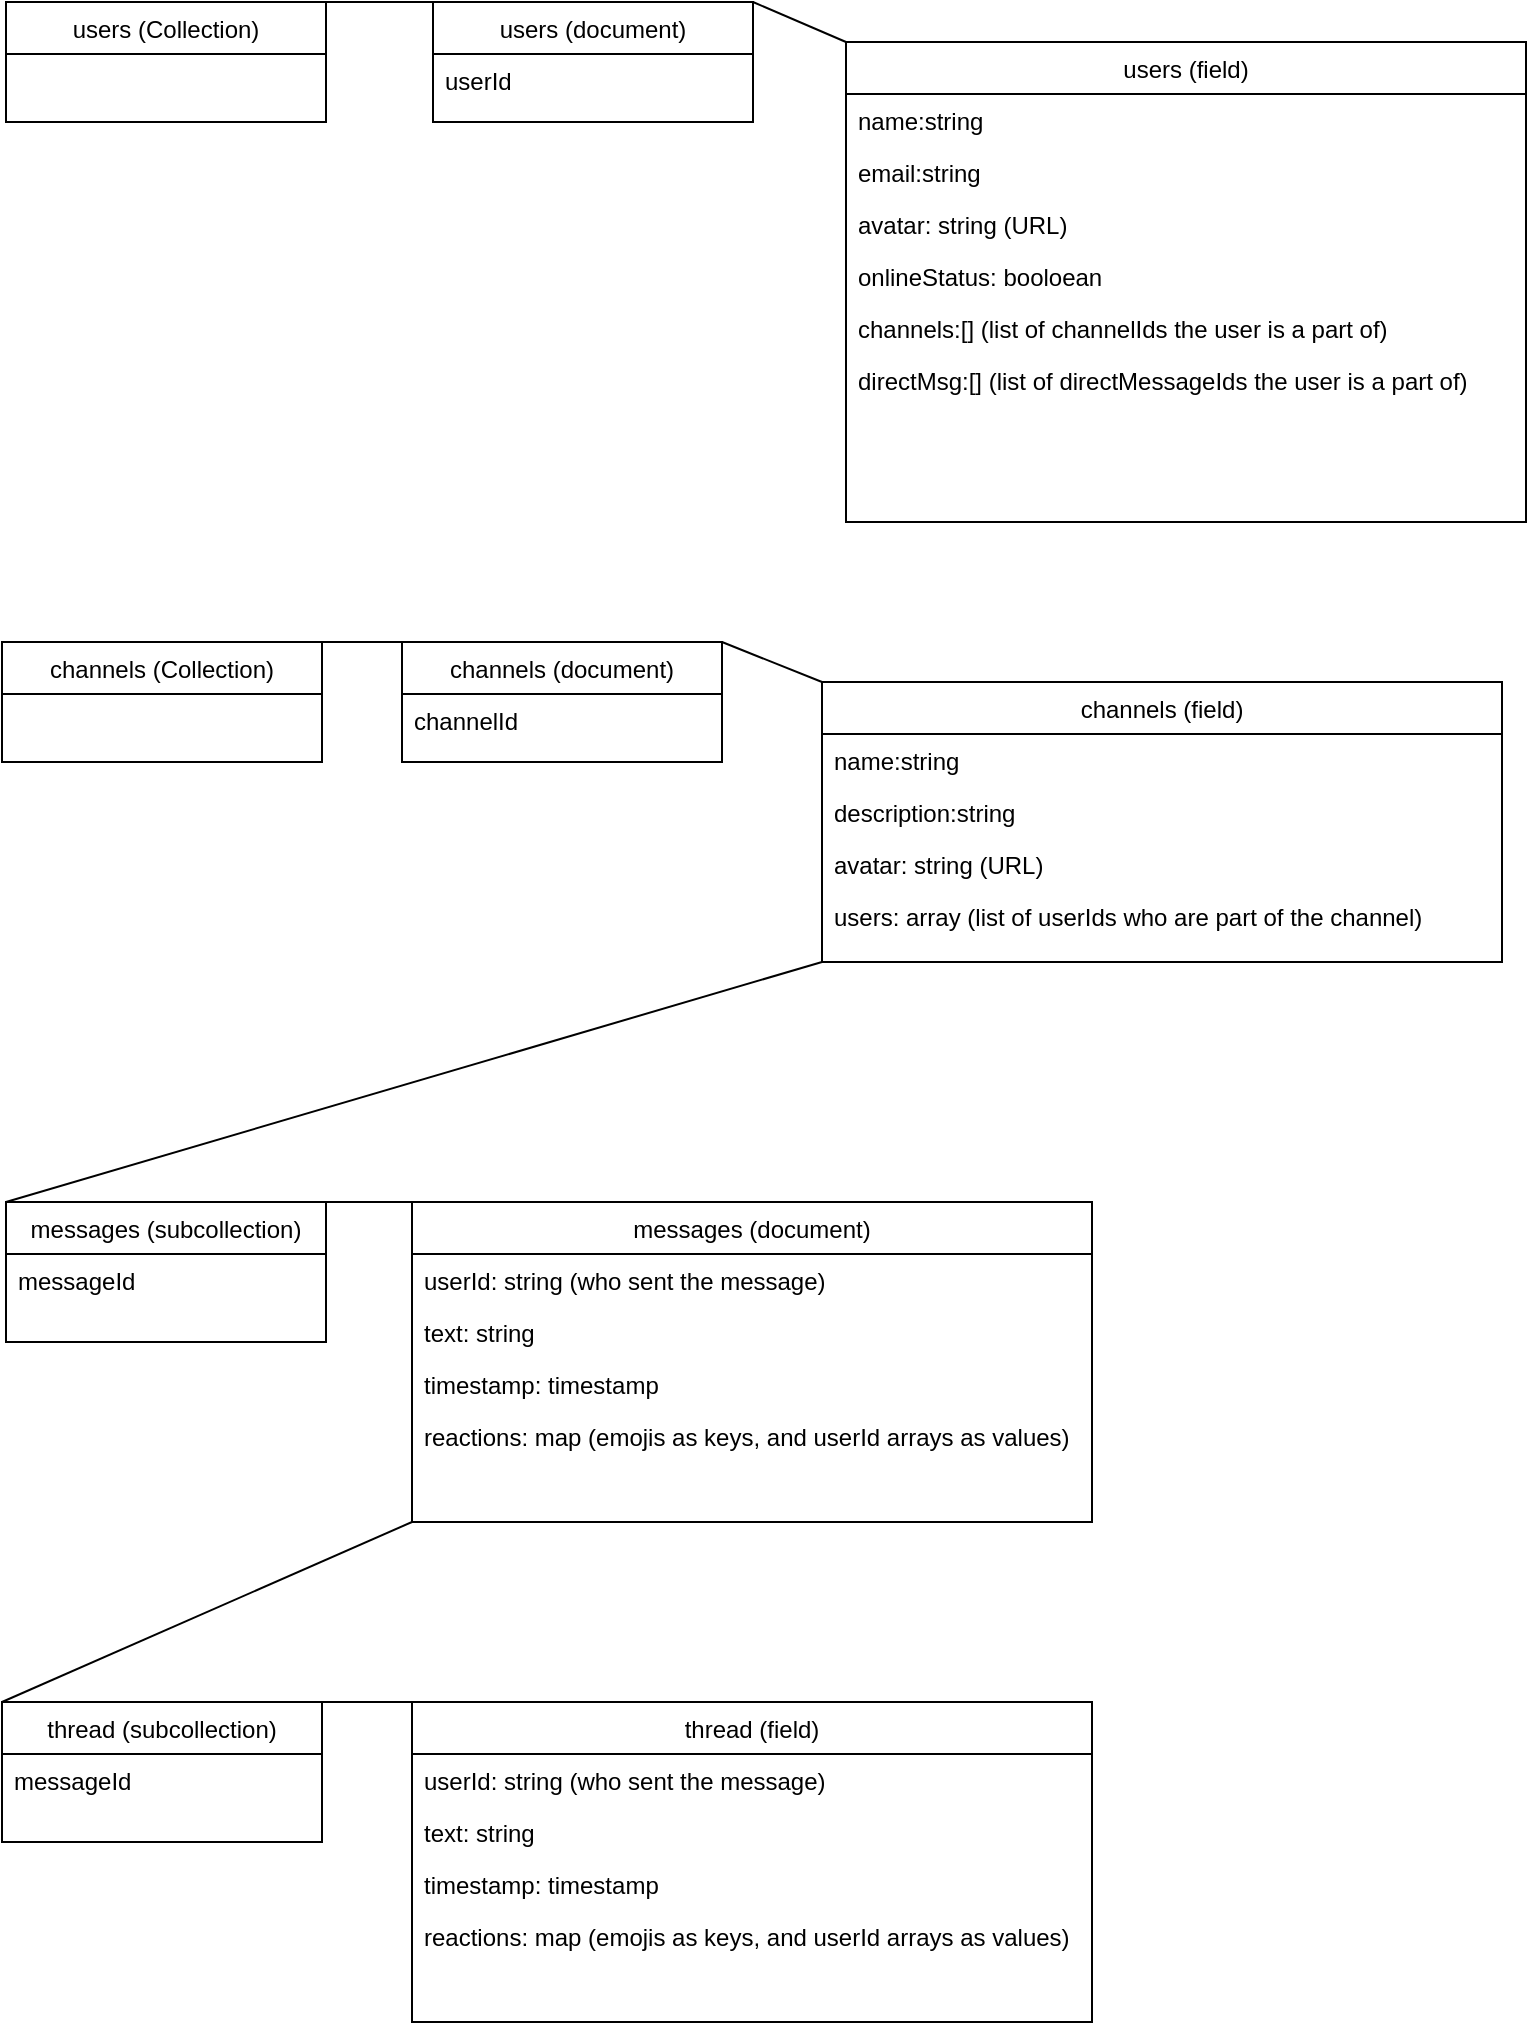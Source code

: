 <mxfile version="22.0.3" type="device">
  <diagram id="C5RBs43oDa-KdzZeNtuy" name="Page-1">
    <mxGraphModel dx="1472" dy="1187" grid="1" gridSize="10" guides="1" tooltips="1" connect="1" arrows="1" fold="1" page="1" pageScale="1" pageWidth="827" pageHeight="1169" math="0" shadow="0">
      <root>
        <mxCell id="WIyWlLk6GJQsqaUBKTNV-0" />
        <mxCell id="WIyWlLk6GJQsqaUBKTNV-1" parent="WIyWlLk6GJQsqaUBKTNV-0" />
        <mxCell id="dhK8YfglPMhBLmuSwS-A-0" value="users (Collection)" style="swimlane;fontStyle=0;align=center;verticalAlign=top;childLayout=stackLayout;horizontal=1;startSize=26;horizontalStack=0;resizeParent=1;resizeLast=0;collapsible=1;marginBottom=0;rounded=0;shadow=0;strokeWidth=1;" parent="WIyWlLk6GJQsqaUBKTNV-1" vertex="1">
          <mxGeometry x="40" y="20" width="160" height="60" as="geometry">
            <mxRectangle x="60" y="600" width="160" height="26" as="alternateBounds" />
          </mxGeometry>
        </mxCell>
        <mxCell id="dhK8YfglPMhBLmuSwS-A-7" value="users (document)" style="swimlane;fontStyle=0;align=center;verticalAlign=top;childLayout=stackLayout;horizontal=1;startSize=26;horizontalStack=0;resizeParent=1;resizeLast=0;collapsible=1;marginBottom=0;rounded=0;shadow=0;strokeWidth=1;" parent="WIyWlLk6GJQsqaUBKTNV-1" vertex="1">
          <mxGeometry x="253.5" y="20" width="160" height="60" as="geometry">
            <mxRectangle x="60" y="600" width="160" height="26" as="alternateBounds" />
          </mxGeometry>
        </mxCell>
        <mxCell id="dhK8YfglPMhBLmuSwS-A-8" value="userId" style="text;align=left;verticalAlign=top;spacingLeft=4;spacingRight=4;overflow=hidden;rotatable=0;points=[[0,0.5],[1,0.5]];portConstraint=eastwest;" parent="dhK8YfglPMhBLmuSwS-A-7" vertex="1">
          <mxGeometry y="26" width="160" height="26" as="geometry" />
        </mxCell>
        <mxCell id="dhK8YfglPMhBLmuSwS-A-10" value="users (field)" style="swimlane;fontStyle=0;align=center;verticalAlign=top;childLayout=stackLayout;horizontal=1;startSize=26;horizontalStack=0;resizeParent=1;resizeLast=0;collapsible=1;marginBottom=0;rounded=0;shadow=0;strokeWidth=1;" parent="WIyWlLk6GJQsqaUBKTNV-1" vertex="1">
          <mxGeometry x="460" y="40" width="340" height="240" as="geometry">
            <mxRectangle x="490" y="600" width="160" height="26" as="alternateBounds" />
          </mxGeometry>
        </mxCell>
        <mxCell id="dhK8YfglPMhBLmuSwS-A-11" value="name:string" style="text;align=left;verticalAlign=top;spacingLeft=4;spacingRight=4;overflow=hidden;rotatable=0;points=[[0,0.5],[1,0.5]];portConstraint=eastwest;" parent="dhK8YfglPMhBLmuSwS-A-10" vertex="1">
          <mxGeometry y="26" width="340" height="26" as="geometry" />
        </mxCell>
        <mxCell id="dhK8YfglPMhBLmuSwS-A-12" value="email:string" style="text;align=left;verticalAlign=top;spacingLeft=4;spacingRight=4;overflow=hidden;rotatable=0;points=[[0,0.5],[1,0.5]];portConstraint=eastwest;" parent="dhK8YfglPMhBLmuSwS-A-10" vertex="1">
          <mxGeometry y="52" width="340" height="26" as="geometry" />
        </mxCell>
        <mxCell id="dhK8YfglPMhBLmuSwS-A-13" value="avatar: string (URL)" style="text;align=left;verticalAlign=top;spacingLeft=4;spacingRight=4;overflow=hidden;rotatable=0;points=[[0,0.5],[1,0.5]];portConstraint=eastwest;" parent="dhK8YfglPMhBLmuSwS-A-10" vertex="1">
          <mxGeometry y="78" width="340" height="26" as="geometry" />
        </mxCell>
        <mxCell id="dhK8YfglPMhBLmuSwS-A-16" value="onlineStatus: booloean" style="text;align=left;verticalAlign=top;spacingLeft=4;spacingRight=4;overflow=hidden;rotatable=0;points=[[0,0.5],[1,0.5]];portConstraint=eastwest;" parent="dhK8YfglPMhBLmuSwS-A-10" vertex="1">
          <mxGeometry y="104" width="340" height="26" as="geometry" />
        </mxCell>
        <mxCell id="dhK8YfglPMhBLmuSwS-A-14" value="channels:[] (list of channelIds the user is a part of)" style="text;align=left;verticalAlign=top;spacingLeft=4;spacingRight=4;overflow=hidden;rotatable=0;points=[[0,0.5],[1,0.5]];portConstraint=eastwest;" parent="dhK8YfglPMhBLmuSwS-A-10" vertex="1">
          <mxGeometry y="130" width="340" height="26" as="geometry" />
        </mxCell>
        <mxCell id="dhK8YfglPMhBLmuSwS-A-15" value="directMsg:[] (list of directMessageIds the user is a part of)" style="text;align=left;verticalAlign=top;spacingLeft=4;spacingRight=4;overflow=hidden;rotatable=0;points=[[0,0.5],[1,0.5]];portConstraint=eastwest;" parent="dhK8YfglPMhBLmuSwS-A-10" vertex="1">
          <mxGeometry y="156" width="340" height="26" as="geometry" />
        </mxCell>
        <mxCell id="dhK8YfglPMhBLmuSwS-A-27" value="channels (Collection)" style="swimlane;fontStyle=0;align=center;verticalAlign=top;childLayout=stackLayout;horizontal=1;startSize=26;horizontalStack=0;resizeParent=1;resizeLast=0;collapsible=1;marginBottom=0;rounded=0;shadow=0;strokeWidth=1;" parent="WIyWlLk6GJQsqaUBKTNV-1" vertex="1">
          <mxGeometry x="38" y="340" width="160" height="60" as="geometry">
            <mxRectangle x="60" y="600" width="160" height="26" as="alternateBounds" />
          </mxGeometry>
        </mxCell>
        <mxCell id="dhK8YfglPMhBLmuSwS-A-28" value="channels (document)" style="swimlane;fontStyle=0;align=center;verticalAlign=top;childLayout=stackLayout;horizontal=1;startSize=26;horizontalStack=0;resizeParent=1;resizeLast=0;collapsible=1;marginBottom=0;rounded=0;shadow=0;strokeWidth=1;" parent="WIyWlLk6GJQsqaUBKTNV-1" vertex="1">
          <mxGeometry x="238" y="340" width="160" height="60" as="geometry">
            <mxRectangle x="60" y="600" width="160" height="26" as="alternateBounds" />
          </mxGeometry>
        </mxCell>
        <mxCell id="dhK8YfglPMhBLmuSwS-A-29" value="channelId" style="text;align=left;verticalAlign=top;spacingLeft=4;spacingRight=4;overflow=hidden;rotatable=0;points=[[0,0.5],[1,0.5]];portConstraint=eastwest;" parent="dhK8YfglPMhBLmuSwS-A-28" vertex="1">
          <mxGeometry y="26" width="160" height="26" as="geometry" />
        </mxCell>
        <mxCell id="dhK8YfglPMhBLmuSwS-A-30" value="channels (field)" style="swimlane;fontStyle=0;align=center;verticalAlign=top;childLayout=stackLayout;horizontal=1;startSize=26;horizontalStack=0;resizeParent=1;resizeLast=0;collapsible=1;marginBottom=0;rounded=0;shadow=0;strokeWidth=1;" parent="WIyWlLk6GJQsqaUBKTNV-1" vertex="1">
          <mxGeometry x="448" y="360" width="340" height="140" as="geometry">
            <mxRectangle x="490" y="600" width="160" height="26" as="alternateBounds" />
          </mxGeometry>
        </mxCell>
        <mxCell id="dhK8YfglPMhBLmuSwS-A-31" value="name:string" style="text;align=left;verticalAlign=top;spacingLeft=4;spacingRight=4;overflow=hidden;rotatable=0;points=[[0,0.5],[1,0.5]];portConstraint=eastwest;" parent="dhK8YfglPMhBLmuSwS-A-30" vertex="1">
          <mxGeometry y="26" width="340" height="26" as="geometry" />
        </mxCell>
        <mxCell id="dhK8YfglPMhBLmuSwS-A-32" value="description:string" style="text;align=left;verticalAlign=top;spacingLeft=4;spacingRight=4;overflow=hidden;rotatable=0;points=[[0,0.5],[1,0.5]];portConstraint=eastwest;" parent="dhK8YfglPMhBLmuSwS-A-30" vertex="1">
          <mxGeometry y="52" width="340" height="26" as="geometry" />
        </mxCell>
        <mxCell id="dhK8YfglPMhBLmuSwS-A-33" value="avatar: string (URL)" style="text;align=left;verticalAlign=top;spacingLeft=4;spacingRight=4;overflow=hidden;rotatable=0;points=[[0,0.5],[1,0.5]];portConstraint=eastwest;" parent="dhK8YfglPMhBLmuSwS-A-30" vertex="1">
          <mxGeometry y="78" width="340" height="26" as="geometry" />
        </mxCell>
        <mxCell id="dhK8YfglPMhBLmuSwS-A-34" value="users: array (list of userIds who are part of the channel)" style="text;align=left;verticalAlign=top;spacingLeft=4;spacingRight=4;overflow=hidden;rotatable=0;points=[[0,0.5],[1,0.5]];portConstraint=eastwest;" parent="dhK8YfglPMhBLmuSwS-A-30" vertex="1">
          <mxGeometry y="104" width="340" height="26" as="geometry" />
        </mxCell>
        <mxCell id="dhK8YfglPMhBLmuSwS-A-37" value="messages (subcollection)" style="swimlane;fontStyle=0;align=center;verticalAlign=top;childLayout=stackLayout;horizontal=1;startSize=26;horizontalStack=0;resizeParent=1;resizeLast=0;collapsible=1;marginBottom=0;rounded=0;shadow=0;strokeWidth=1;" parent="WIyWlLk6GJQsqaUBKTNV-1" vertex="1">
          <mxGeometry x="40" y="620" width="160" height="70" as="geometry">
            <mxRectangle x="490" y="600" width="160" height="26" as="alternateBounds" />
          </mxGeometry>
        </mxCell>
        <mxCell id="dhK8YfglPMhBLmuSwS-A-38" value="messageId" style="text;align=left;verticalAlign=top;spacingLeft=4;spacingRight=4;overflow=hidden;rotatable=0;points=[[0,0.5],[1,0.5]];portConstraint=eastwest;" parent="dhK8YfglPMhBLmuSwS-A-37" vertex="1">
          <mxGeometry y="26" width="160" height="26" as="geometry" />
        </mxCell>
        <mxCell id="dhK8YfglPMhBLmuSwS-A-42" value="messages (document)" style="swimlane;fontStyle=0;align=center;verticalAlign=top;childLayout=stackLayout;horizontal=1;startSize=26;horizontalStack=0;resizeParent=1;resizeLast=0;collapsible=1;marginBottom=0;rounded=0;shadow=0;strokeWidth=1;" parent="WIyWlLk6GJQsqaUBKTNV-1" vertex="1">
          <mxGeometry x="243" y="620" width="340" height="160" as="geometry">
            <mxRectangle x="490" y="600" width="160" height="26" as="alternateBounds" />
          </mxGeometry>
        </mxCell>
        <mxCell id="0tTQ_zuHVSRorNj_7WHS-0" value="userId: string (who sent the message)" style="text;align=left;verticalAlign=top;spacingLeft=4;spacingRight=4;overflow=hidden;rotatable=0;points=[[0,0.5],[1,0.5]];portConstraint=eastwest;" vertex="1" parent="dhK8YfglPMhBLmuSwS-A-42">
          <mxGeometry y="26" width="340" height="26" as="geometry" />
        </mxCell>
        <mxCell id="dhK8YfglPMhBLmuSwS-A-43" value="text: string" style="text;align=left;verticalAlign=top;spacingLeft=4;spacingRight=4;overflow=hidden;rotatable=0;points=[[0,0.5],[1,0.5]];portConstraint=eastwest;" parent="dhK8YfglPMhBLmuSwS-A-42" vertex="1">
          <mxGeometry y="52" width="340" height="26" as="geometry" />
        </mxCell>
        <mxCell id="dhK8YfglPMhBLmuSwS-A-44" value="timestamp: timestamp" style="text;align=left;verticalAlign=top;spacingLeft=4;spacingRight=4;overflow=hidden;rotatable=0;points=[[0,0.5],[1,0.5]];portConstraint=eastwest;" parent="dhK8YfglPMhBLmuSwS-A-42" vertex="1">
          <mxGeometry y="78" width="340" height="26" as="geometry" />
        </mxCell>
        <mxCell id="dhK8YfglPMhBLmuSwS-A-45" value="reactions: map (emojis as keys, and userId arrays as values)" style="text;align=left;verticalAlign=top;spacingLeft=4;spacingRight=4;overflow=hidden;rotatable=0;points=[[0,0.5],[1,0.5]];portConstraint=eastwest;" parent="dhK8YfglPMhBLmuSwS-A-42" vertex="1">
          <mxGeometry y="104" width="340" height="26" as="geometry" />
        </mxCell>
        <mxCell id="0tTQ_zuHVSRorNj_7WHS-1" value="thread (field)" style="swimlane;fontStyle=0;align=center;verticalAlign=top;childLayout=stackLayout;horizontal=1;startSize=26;horizontalStack=0;resizeParent=1;resizeLast=0;collapsible=1;marginBottom=0;rounded=0;shadow=0;strokeWidth=1;" vertex="1" parent="WIyWlLk6GJQsqaUBKTNV-1">
          <mxGeometry x="243" y="870" width="340" height="160" as="geometry">
            <mxRectangle x="490" y="600" width="160" height="26" as="alternateBounds" />
          </mxGeometry>
        </mxCell>
        <mxCell id="0tTQ_zuHVSRorNj_7WHS-2" value="userId: string (who sent the message)" style="text;align=left;verticalAlign=top;spacingLeft=4;spacingRight=4;overflow=hidden;rotatable=0;points=[[0,0.5],[1,0.5]];portConstraint=eastwest;" vertex="1" parent="0tTQ_zuHVSRorNj_7WHS-1">
          <mxGeometry y="26" width="340" height="26" as="geometry" />
        </mxCell>
        <mxCell id="0tTQ_zuHVSRorNj_7WHS-3" value="text: string" style="text;align=left;verticalAlign=top;spacingLeft=4;spacingRight=4;overflow=hidden;rotatable=0;points=[[0,0.5],[1,0.5]];portConstraint=eastwest;" vertex="1" parent="0tTQ_zuHVSRorNj_7WHS-1">
          <mxGeometry y="52" width="340" height="26" as="geometry" />
        </mxCell>
        <mxCell id="0tTQ_zuHVSRorNj_7WHS-4" value="timestamp: timestamp" style="text;align=left;verticalAlign=top;spacingLeft=4;spacingRight=4;overflow=hidden;rotatable=0;points=[[0,0.5],[1,0.5]];portConstraint=eastwest;" vertex="1" parent="0tTQ_zuHVSRorNj_7WHS-1">
          <mxGeometry y="78" width="340" height="26" as="geometry" />
        </mxCell>
        <mxCell id="0tTQ_zuHVSRorNj_7WHS-5" value="reactions: map (emojis as keys, and userId arrays as values)" style="text;align=left;verticalAlign=top;spacingLeft=4;spacingRight=4;overflow=hidden;rotatable=0;points=[[0,0.5],[1,0.5]];portConstraint=eastwest;" vertex="1" parent="0tTQ_zuHVSRorNj_7WHS-1">
          <mxGeometry y="104" width="340" height="26" as="geometry" />
        </mxCell>
        <mxCell id="0tTQ_zuHVSRorNj_7WHS-6" value="thread (subcollection)" style="swimlane;fontStyle=0;align=center;verticalAlign=top;childLayout=stackLayout;horizontal=1;startSize=26;horizontalStack=0;resizeParent=1;resizeLast=0;collapsible=1;marginBottom=0;rounded=0;shadow=0;strokeWidth=1;" vertex="1" parent="WIyWlLk6GJQsqaUBKTNV-1">
          <mxGeometry x="38" y="870" width="160" height="70" as="geometry">
            <mxRectangle x="490" y="600" width="160" height="26" as="alternateBounds" />
          </mxGeometry>
        </mxCell>
        <mxCell id="0tTQ_zuHVSRorNj_7WHS-7" value="messageId" style="text;align=left;verticalAlign=top;spacingLeft=4;spacingRight=4;overflow=hidden;rotatable=0;points=[[0,0.5],[1,0.5]];portConstraint=eastwest;" vertex="1" parent="0tTQ_zuHVSRorNj_7WHS-6">
          <mxGeometry y="26" width="160" height="26" as="geometry" />
        </mxCell>
        <mxCell id="0tTQ_zuHVSRorNj_7WHS-13" value="" style="endArrow=none;html=1;rounded=0;exitX=1;exitY=0;exitDx=0;exitDy=0;entryX=0;entryY=0;entryDx=0;entryDy=0;" edge="1" parent="WIyWlLk6GJQsqaUBKTNV-1" source="dhK8YfglPMhBLmuSwS-A-0" target="dhK8YfglPMhBLmuSwS-A-7">
          <mxGeometry width="50" height="50" relative="1" as="geometry">
            <mxPoint x="1770" y="670" as="sourcePoint" />
            <mxPoint x="1820" y="620" as="targetPoint" />
          </mxGeometry>
        </mxCell>
        <mxCell id="0tTQ_zuHVSRorNj_7WHS-14" value="" style="endArrow=none;html=1;rounded=0;exitX=1;exitY=0;exitDx=0;exitDy=0;entryX=0;entryY=0;entryDx=0;entryDy=0;" edge="1" parent="WIyWlLk6GJQsqaUBKTNV-1" source="dhK8YfglPMhBLmuSwS-A-7" target="dhK8YfglPMhBLmuSwS-A-10">
          <mxGeometry width="50" height="50" relative="1" as="geometry">
            <mxPoint x="380" y="71" as="sourcePoint" />
            <mxPoint x="412" y="122" as="targetPoint" />
          </mxGeometry>
        </mxCell>
        <mxCell id="0tTQ_zuHVSRorNj_7WHS-16" value="" style="endArrow=none;html=1;rounded=0;exitX=1;exitY=0;exitDx=0;exitDy=0;entryX=0;entryY=0;entryDx=0;entryDy=0;" edge="1" parent="WIyWlLk6GJQsqaUBKTNV-1" source="dhK8YfglPMhBLmuSwS-A-27" target="dhK8YfglPMhBLmuSwS-A-28">
          <mxGeometry width="50" height="50" relative="1" as="geometry">
            <mxPoint x="218" y="240" as="sourcePoint" />
            <mxPoint x="268" y="291" as="targetPoint" />
          </mxGeometry>
        </mxCell>
        <mxCell id="0tTQ_zuHVSRorNj_7WHS-17" value="" style="endArrow=none;html=1;rounded=0;exitX=1;exitY=0;exitDx=0;exitDy=0;entryX=0;entryY=0;entryDx=0;entryDy=0;" edge="1" parent="WIyWlLk6GJQsqaUBKTNV-1" source="dhK8YfglPMhBLmuSwS-A-28" target="dhK8YfglPMhBLmuSwS-A-30">
          <mxGeometry width="50" height="50" relative="1" as="geometry">
            <mxPoint x="1628" y="490" as="sourcePoint" />
            <mxPoint x="1678" y="440" as="targetPoint" />
          </mxGeometry>
        </mxCell>
        <mxCell id="0tTQ_zuHVSRorNj_7WHS-19" value="" style="endArrow=none;html=1;rounded=0;exitX=1;exitY=0;exitDx=0;exitDy=0;entryX=0;entryY=0;entryDx=0;entryDy=0;" edge="1" parent="WIyWlLk6GJQsqaUBKTNV-1" source="dhK8YfglPMhBLmuSwS-A-37" target="dhK8YfglPMhBLmuSwS-A-42">
          <mxGeometry width="50" height="50" relative="1" as="geometry">
            <mxPoint x="1630" y="660" as="sourcePoint" />
            <mxPoint x="230" y="620" as="targetPoint" />
          </mxGeometry>
        </mxCell>
        <mxCell id="0tTQ_zuHVSRorNj_7WHS-20" value="" style="endArrow=none;html=1;rounded=0;exitX=0;exitY=1;exitDx=0;exitDy=0;entryX=0;entryY=0;entryDx=0;entryDy=0;" edge="1" parent="WIyWlLk6GJQsqaUBKTNV-1" source="dhK8YfglPMhBLmuSwS-A-30" target="dhK8YfglPMhBLmuSwS-A-37">
          <mxGeometry width="50" height="50" relative="1" as="geometry">
            <mxPoint x="1630" y="600" as="sourcePoint" />
            <mxPoint x="1680" y="550" as="targetPoint" />
          </mxGeometry>
        </mxCell>
        <mxCell id="0tTQ_zuHVSRorNj_7WHS-21" value="" style="endArrow=none;html=1;rounded=0;exitX=0;exitY=1;exitDx=0;exitDy=0;entryX=0;entryY=0;entryDx=0;entryDy=0;" edge="1" parent="WIyWlLk6GJQsqaUBKTNV-1" source="dhK8YfglPMhBLmuSwS-A-42" target="0tTQ_zuHVSRorNj_7WHS-6">
          <mxGeometry width="50" height="50" relative="1" as="geometry">
            <mxPoint x="1630" y="600" as="sourcePoint" />
            <mxPoint x="1680" y="550" as="targetPoint" />
          </mxGeometry>
        </mxCell>
        <mxCell id="0tTQ_zuHVSRorNj_7WHS-22" value="" style="endArrow=none;html=1;rounded=0;exitX=1;exitY=0;exitDx=0;exitDy=0;entryX=0;entryY=0;entryDx=0;entryDy=0;" edge="1" parent="WIyWlLk6GJQsqaUBKTNV-1" source="0tTQ_zuHVSRorNj_7WHS-6" target="0tTQ_zuHVSRorNj_7WHS-1">
          <mxGeometry width="50" height="50" relative="1" as="geometry">
            <mxPoint x="1630" y="600" as="sourcePoint" />
            <mxPoint x="1680" y="550" as="targetPoint" />
          </mxGeometry>
        </mxCell>
      </root>
    </mxGraphModel>
  </diagram>
</mxfile>

